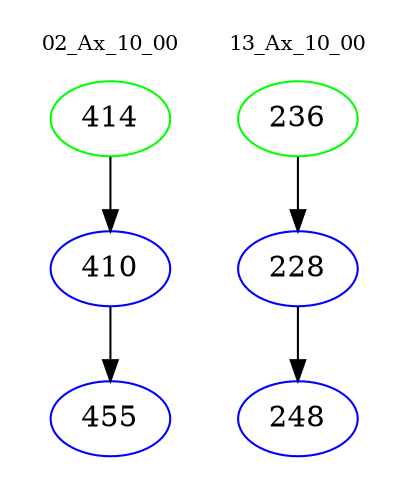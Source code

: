 digraph{
subgraph cluster_0 {
color = white
label = "02_Ax_10_00";
fontsize=10;
T0_414 [label="414", color="green"]
T0_414 -> T0_410 [color="black"]
T0_410 [label="410", color="blue"]
T0_410 -> T0_455 [color="black"]
T0_455 [label="455", color="blue"]
}
subgraph cluster_1 {
color = white
label = "13_Ax_10_00";
fontsize=10;
T1_236 [label="236", color="green"]
T1_236 -> T1_228 [color="black"]
T1_228 [label="228", color="blue"]
T1_228 -> T1_248 [color="black"]
T1_248 [label="248", color="blue"]
}
}

